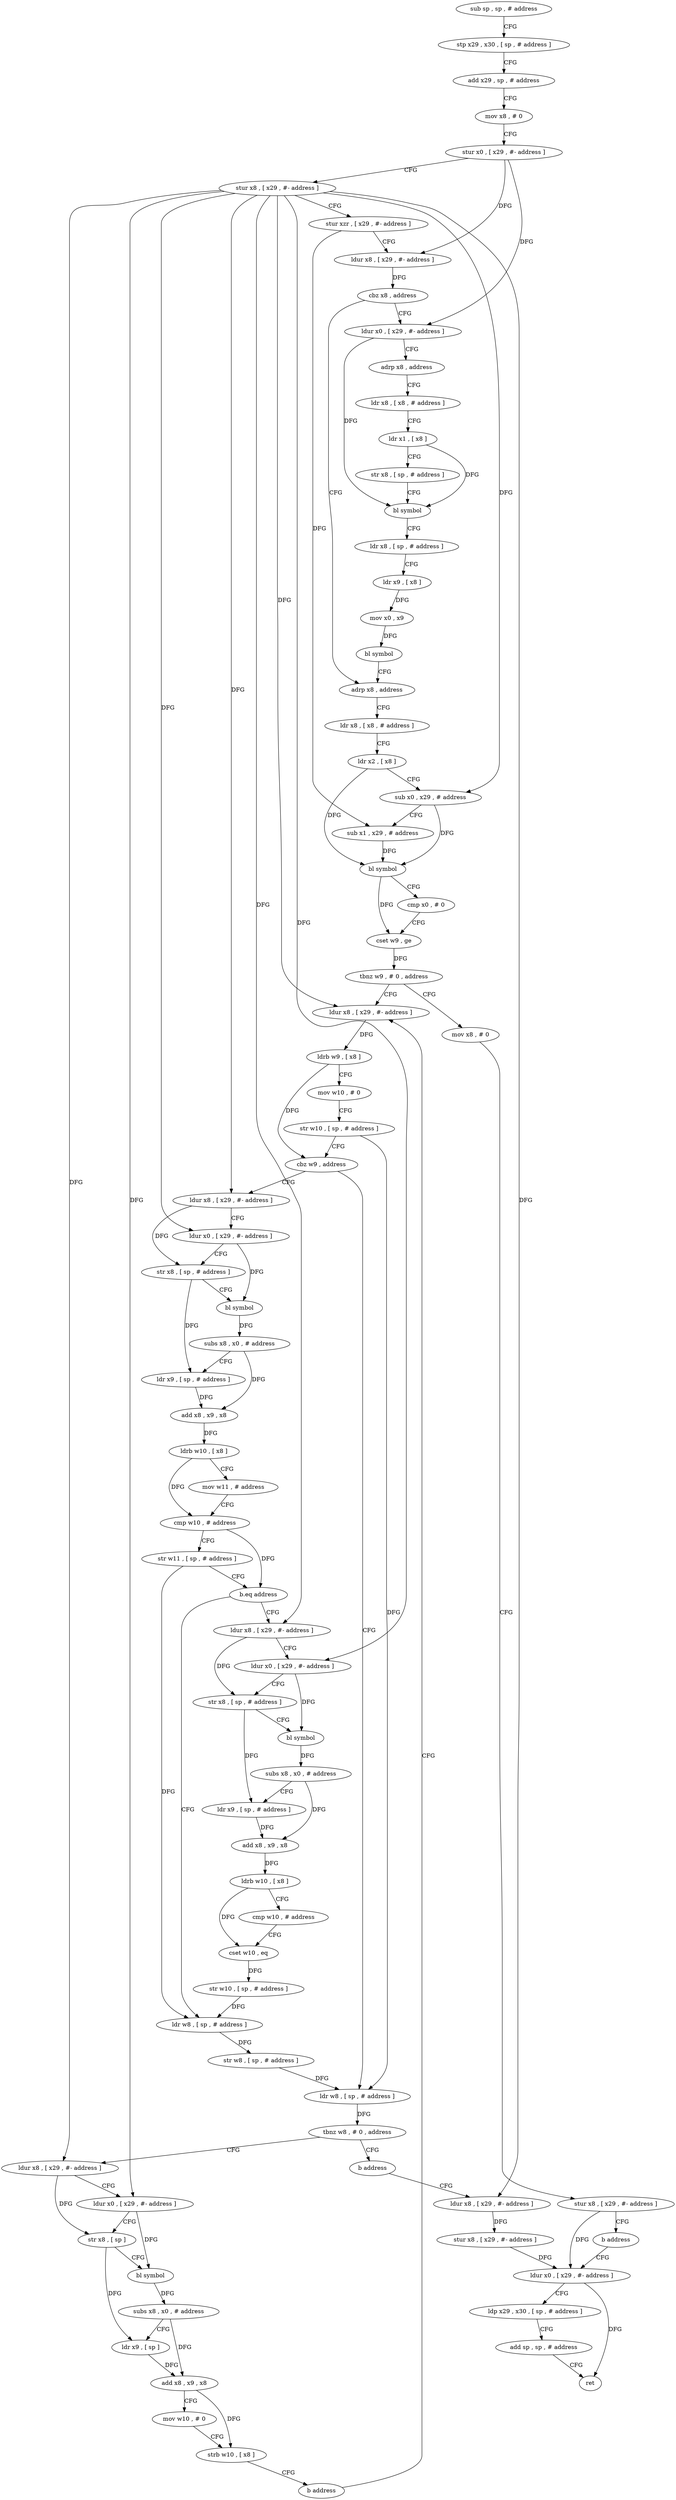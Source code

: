 digraph "func" {
"4237808" [label = "sub sp , sp , # address" ]
"4237812" [label = "stp x29 , x30 , [ sp , # address ]" ]
"4237816" [label = "add x29 , sp , # address" ]
"4237820" [label = "mov x8 , # 0" ]
"4237824" [label = "stur x0 , [ x29 , #- address ]" ]
"4237828" [label = "stur x8 , [ x29 , #- address ]" ]
"4237832" [label = "stur xzr , [ x29 , #- address ]" ]
"4237836" [label = "ldur x8 , [ x29 , #- address ]" ]
"4237840" [label = "cbz x8 , address" ]
"4237884" [label = "adrp x8 , address" ]
"4237844" [label = "ldur x0 , [ x29 , #- address ]" ]
"4237888" [label = "ldr x8 , [ x8 , # address ]" ]
"4237892" [label = "ldr x2 , [ x8 ]" ]
"4237896" [label = "sub x0 , x29 , # address" ]
"4237900" [label = "sub x1 , x29 , # address" ]
"4237904" [label = "bl symbol" ]
"4237908" [label = "cmp x0 , # 0" ]
"4237912" [label = "cset w9 , ge" ]
"4237916" [label = "tbnz w9 , # 0 , address" ]
"4237932" [label = "ldur x8 , [ x29 , #- address ]" ]
"4237920" [label = "mov x8 , # 0" ]
"4237848" [label = "adrp x8 , address" ]
"4237852" [label = "ldr x8 , [ x8 , # address ]" ]
"4237856" [label = "ldr x1 , [ x8 ]" ]
"4237860" [label = "str x8 , [ sp , # address ]" ]
"4237864" [label = "bl symbol" ]
"4237868" [label = "ldr x8 , [ sp , # address ]" ]
"4237872" [label = "ldr x9 , [ x8 ]" ]
"4237876" [label = "mov x0 , x9" ]
"4237880" [label = "bl symbol" ]
"4237936" [label = "ldrb w9 , [ x8 ]" ]
"4237940" [label = "mov w10 , # 0" ]
"4237944" [label = "str w10 , [ sp , # address ]" ]
"4237948" [label = "cbz w9 , address" ]
"4238052" [label = "ldr w8 , [ sp , # address ]" ]
"4237952" [label = "ldur x8 , [ x29 , #- address ]" ]
"4237924" [label = "stur x8 , [ x29 , #- address ]" ]
"4237928" [label = "b address" ]
"4238112" [label = "ldur x0 , [ x29 , #- address ]" ]
"4238056" [label = "tbnz w8 , # 0 , address" ]
"4238064" [label = "ldur x8 , [ x29 , #- address ]" ]
"4238060" [label = "b address" ]
"4237956" [label = "ldur x0 , [ x29 , #- address ]" ]
"4237960" [label = "str x8 , [ sp , # address ]" ]
"4237964" [label = "bl symbol" ]
"4237968" [label = "subs x8 , x0 , # address" ]
"4237972" [label = "ldr x9 , [ sp , # address ]" ]
"4237976" [label = "add x8 , x9 , x8" ]
"4237980" [label = "ldrb w10 , [ x8 ]" ]
"4237984" [label = "mov w11 , # address" ]
"4237988" [label = "cmp w10 , # address" ]
"4237992" [label = "str w11 , [ sp , # address ]" ]
"4237996" [label = "b.eq address" ]
"4238044" [label = "ldr w8 , [ sp , # address ]" ]
"4238000" [label = "ldur x8 , [ x29 , #- address ]" ]
"4238116" [label = "ldp x29 , x30 , [ sp , # address ]" ]
"4238120" [label = "add sp , sp , # address" ]
"4238124" [label = "ret" ]
"4238068" [label = "ldur x0 , [ x29 , #- address ]" ]
"4238072" [label = "str x8 , [ sp ]" ]
"4238076" [label = "bl symbol" ]
"4238080" [label = "subs x8 , x0 , # address" ]
"4238084" [label = "ldr x9 , [ sp ]" ]
"4238088" [label = "add x8 , x9 , x8" ]
"4238092" [label = "mov w10 , # 0" ]
"4238096" [label = "strb w10 , [ x8 ]" ]
"4238100" [label = "b address" ]
"4238104" [label = "ldur x8 , [ x29 , #- address ]" ]
"4238048" [label = "str w8 , [ sp , # address ]" ]
"4238004" [label = "ldur x0 , [ x29 , #- address ]" ]
"4238008" [label = "str x8 , [ sp , # address ]" ]
"4238012" [label = "bl symbol" ]
"4238016" [label = "subs x8 , x0 , # address" ]
"4238020" [label = "ldr x9 , [ sp , # address ]" ]
"4238024" [label = "add x8 , x9 , x8" ]
"4238028" [label = "ldrb w10 , [ x8 ]" ]
"4238032" [label = "cmp w10 , # address" ]
"4238036" [label = "cset w10 , eq" ]
"4238040" [label = "str w10 , [ sp , # address ]" ]
"4238108" [label = "stur x8 , [ x29 , #- address ]" ]
"4237808" -> "4237812" [ label = "CFG" ]
"4237812" -> "4237816" [ label = "CFG" ]
"4237816" -> "4237820" [ label = "CFG" ]
"4237820" -> "4237824" [ label = "CFG" ]
"4237824" -> "4237828" [ label = "CFG" ]
"4237824" -> "4237836" [ label = "DFG" ]
"4237824" -> "4237844" [ label = "DFG" ]
"4237828" -> "4237832" [ label = "CFG" ]
"4237828" -> "4237932" [ label = "DFG" ]
"4237828" -> "4237952" [ label = "DFG" ]
"4237828" -> "4237956" [ label = "DFG" ]
"4237828" -> "4238064" [ label = "DFG" ]
"4237828" -> "4238068" [ label = "DFG" ]
"4237828" -> "4238000" [ label = "DFG" ]
"4237828" -> "4238004" [ label = "DFG" ]
"4237828" -> "4238104" [ label = "DFG" ]
"4237828" -> "4237896" [ label = "DFG" ]
"4237832" -> "4237836" [ label = "CFG" ]
"4237832" -> "4237900" [ label = "DFG" ]
"4237836" -> "4237840" [ label = "DFG" ]
"4237840" -> "4237884" [ label = "CFG" ]
"4237840" -> "4237844" [ label = "CFG" ]
"4237884" -> "4237888" [ label = "CFG" ]
"4237844" -> "4237848" [ label = "CFG" ]
"4237844" -> "4237864" [ label = "DFG" ]
"4237888" -> "4237892" [ label = "CFG" ]
"4237892" -> "4237896" [ label = "CFG" ]
"4237892" -> "4237904" [ label = "DFG" ]
"4237896" -> "4237900" [ label = "CFG" ]
"4237896" -> "4237904" [ label = "DFG" ]
"4237900" -> "4237904" [ label = "DFG" ]
"4237904" -> "4237908" [ label = "CFG" ]
"4237904" -> "4237912" [ label = "DFG" ]
"4237908" -> "4237912" [ label = "CFG" ]
"4237912" -> "4237916" [ label = "DFG" ]
"4237916" -> "4237932" [ label = "CFG" ]
"4237916" -> "4237920" [ label = "CFG" ]
"4237932" -> "4237936" [ label = "DFG" ]
"4237920" -> "4237924" [ label = "CFG" ]
"4237848" -> "4237852" [ label = "CFG" ]
"4237852" -> "4237856" [ label = "CFG" ]
"4237856" -> "4237860" [ label = "CFG" ]
"4237856" -> "4237864" [ label = "DFG" ]
"4237860" -> "4237864" [ label = "CFG" ]
"4237864" -> "4237868" [ label = "CFG" ]
"4237868" -> "4237872" [ label = "CFG" ]
"4237872" -> "4237876" [ label = "DFG" ]
"4237876" -> "4237880" [ label = "DFG" ]
"4237880" -> "4237884" [ label = "CFG" ]
"4237936" -> "4237940" [ label = "CFG" ]
"4237936" -> "4237948" [ label = "DFG" ]
"4237940" -> "4237944" [ label = "CFG" ]
"4237944" -> "4237948" [ label = "CFG" ]
"4237944" -> "4238052" [ label = "DFG" ]
"4237948" -> "4238052" [ label = "CFG" ]
"4237948" -> "4237952" [ label = "CFG" ]
"4238052" -> "4238056" [ label = "DFG" ]
"4237952" -> "4237956" [ label = "CFG" ]
"4237952" -> "4237960" [ label = "DFG" ]
"4237924" -> "4237928" [ label = "CFG" ]
"4237924" -> "4238112" [ label = "DFG" ]
"4237928" -> "4238112" [ label = "CFG" ]
"4238112" -> "4238116" [ label = "CFG" ]
"4238112" -> "4238124" [ label = "DFG" ]
"4238056" -> "4238064" [ label = "CFG" ]
"4238056" -> "4238060" [ label = "CFG" ]
"4238064" -> "4238068" [ label = "CFG" ]
"4238064" -> "4238072" [ label = "DFG" ]
"4238060" -> "4238104" [ label = "CFG" ]
"4237956" -> "4237960" [ label = "CFG" ]
"4237956" -> "4237964" [ label = "DFG" ]
"4237960" -> "4237964" [ label = "CFG" ]
"4237960" -> "4237972" [ label = "DFG" ]
"4237964" -> "4237968" [ label = "DFG" ]
"4237968" -> "4237972" [ label = "CFG" ]
"4237968" -> "4237976" [ label = "DFG" ]
"4237972" -> "4237976" [ label = "DFG" ]
"4237976" -> "4237980" [ label = "DFG" ]
"4237980" -> "4237984" [ label = "CFG" ]
"4237980" -> "4237988" [ label = "DFG" ]
"4237984" -> "4237988" [ label = "CFG" ]
"4237988" -> "4237992" [ label = "CFG" ]
"4237988" -> "4237996" [ label = "DFG" ]
"4237992" -> "4237996" [ label = "CFG" ]
"4237992" -> "4238044" [ label = "DFG" ]
"4237996" -> "4238044" [ label = "CFG" ]
"4237996" -> "4238000" [ label = "CFG" ]
"4238044" -> "4238048" [ label = "DFG" ]
"4238000" -> "4238004" [ label = "CFG" ]
"4238000" -> "4238008" [ label = "DFG" ]
"4238116" -> "4238120" [ label = "CFG" ]
"4238120" -> "4238124" [ label = "CFG" ]
"4238068" -> "4238072" [ label = "CFG" ]
"4238068" -> "4238076" [ label = "DFG" ]
"4238072" -> "4238076" [ label = "CFG" ]
"4238072" -> "4238084" [ label = "DFG" ]
"4238076" -> "4238080" [ label = "DFG" ]
"4238080" -> "4238084" [ label = "CFG" ]
"4238080" -> "4238088" [ label = "DFG" ]
"4238084" -> "4238088" [ label = "DFG" ]
"4238088" -> "4238092" [ label = "CFG" ]
"4238088" -> "4238096" [ label = "DFG" ]
"4238092" -> "4238096" [ label = "CFG" ]
"4238096" -> "4238100" [ label = "CFG" ]
"4238100" -> "4237932" [ label = "CFG" ]
"4238104" -> "4238108" [ label = "DFG" ]
"4238048" -> "4238052" [ label = "DFG" ]
"4238004" -> "4238008" [ label = "CFG" ]
"4238004" -> "4238012" [ label = "DFG" ]
"4238008" -> "4238012" [ label = "CFG" ]
"4238008" -> "4238020" [ label = "DFG" ]
"4238012" -> "4238016" [ label = "DFG" ]
"4238016" -> "4238020" [ label = "CFG" ]
"4238016" -> "4238024" [ label = "DFG" ]
"4238020" -> "4238024" [ label = "DFG" ]
"4238024" -> "4238028" [ label = "DFG" ]
"4238028" -> "4238032" [ label = "CFG" ]
"4238028" -> "4238036" [ label = "DFG" ]
"4238032" -> "4238036" [ label = "CFG" ]
"4238036" -> "4238040" [ label = "DFG" ]
"4238040" -> "4238044" [ label = "DFG" ]
"4238108" -> "4238112" [ label = "DFG" ]
}
